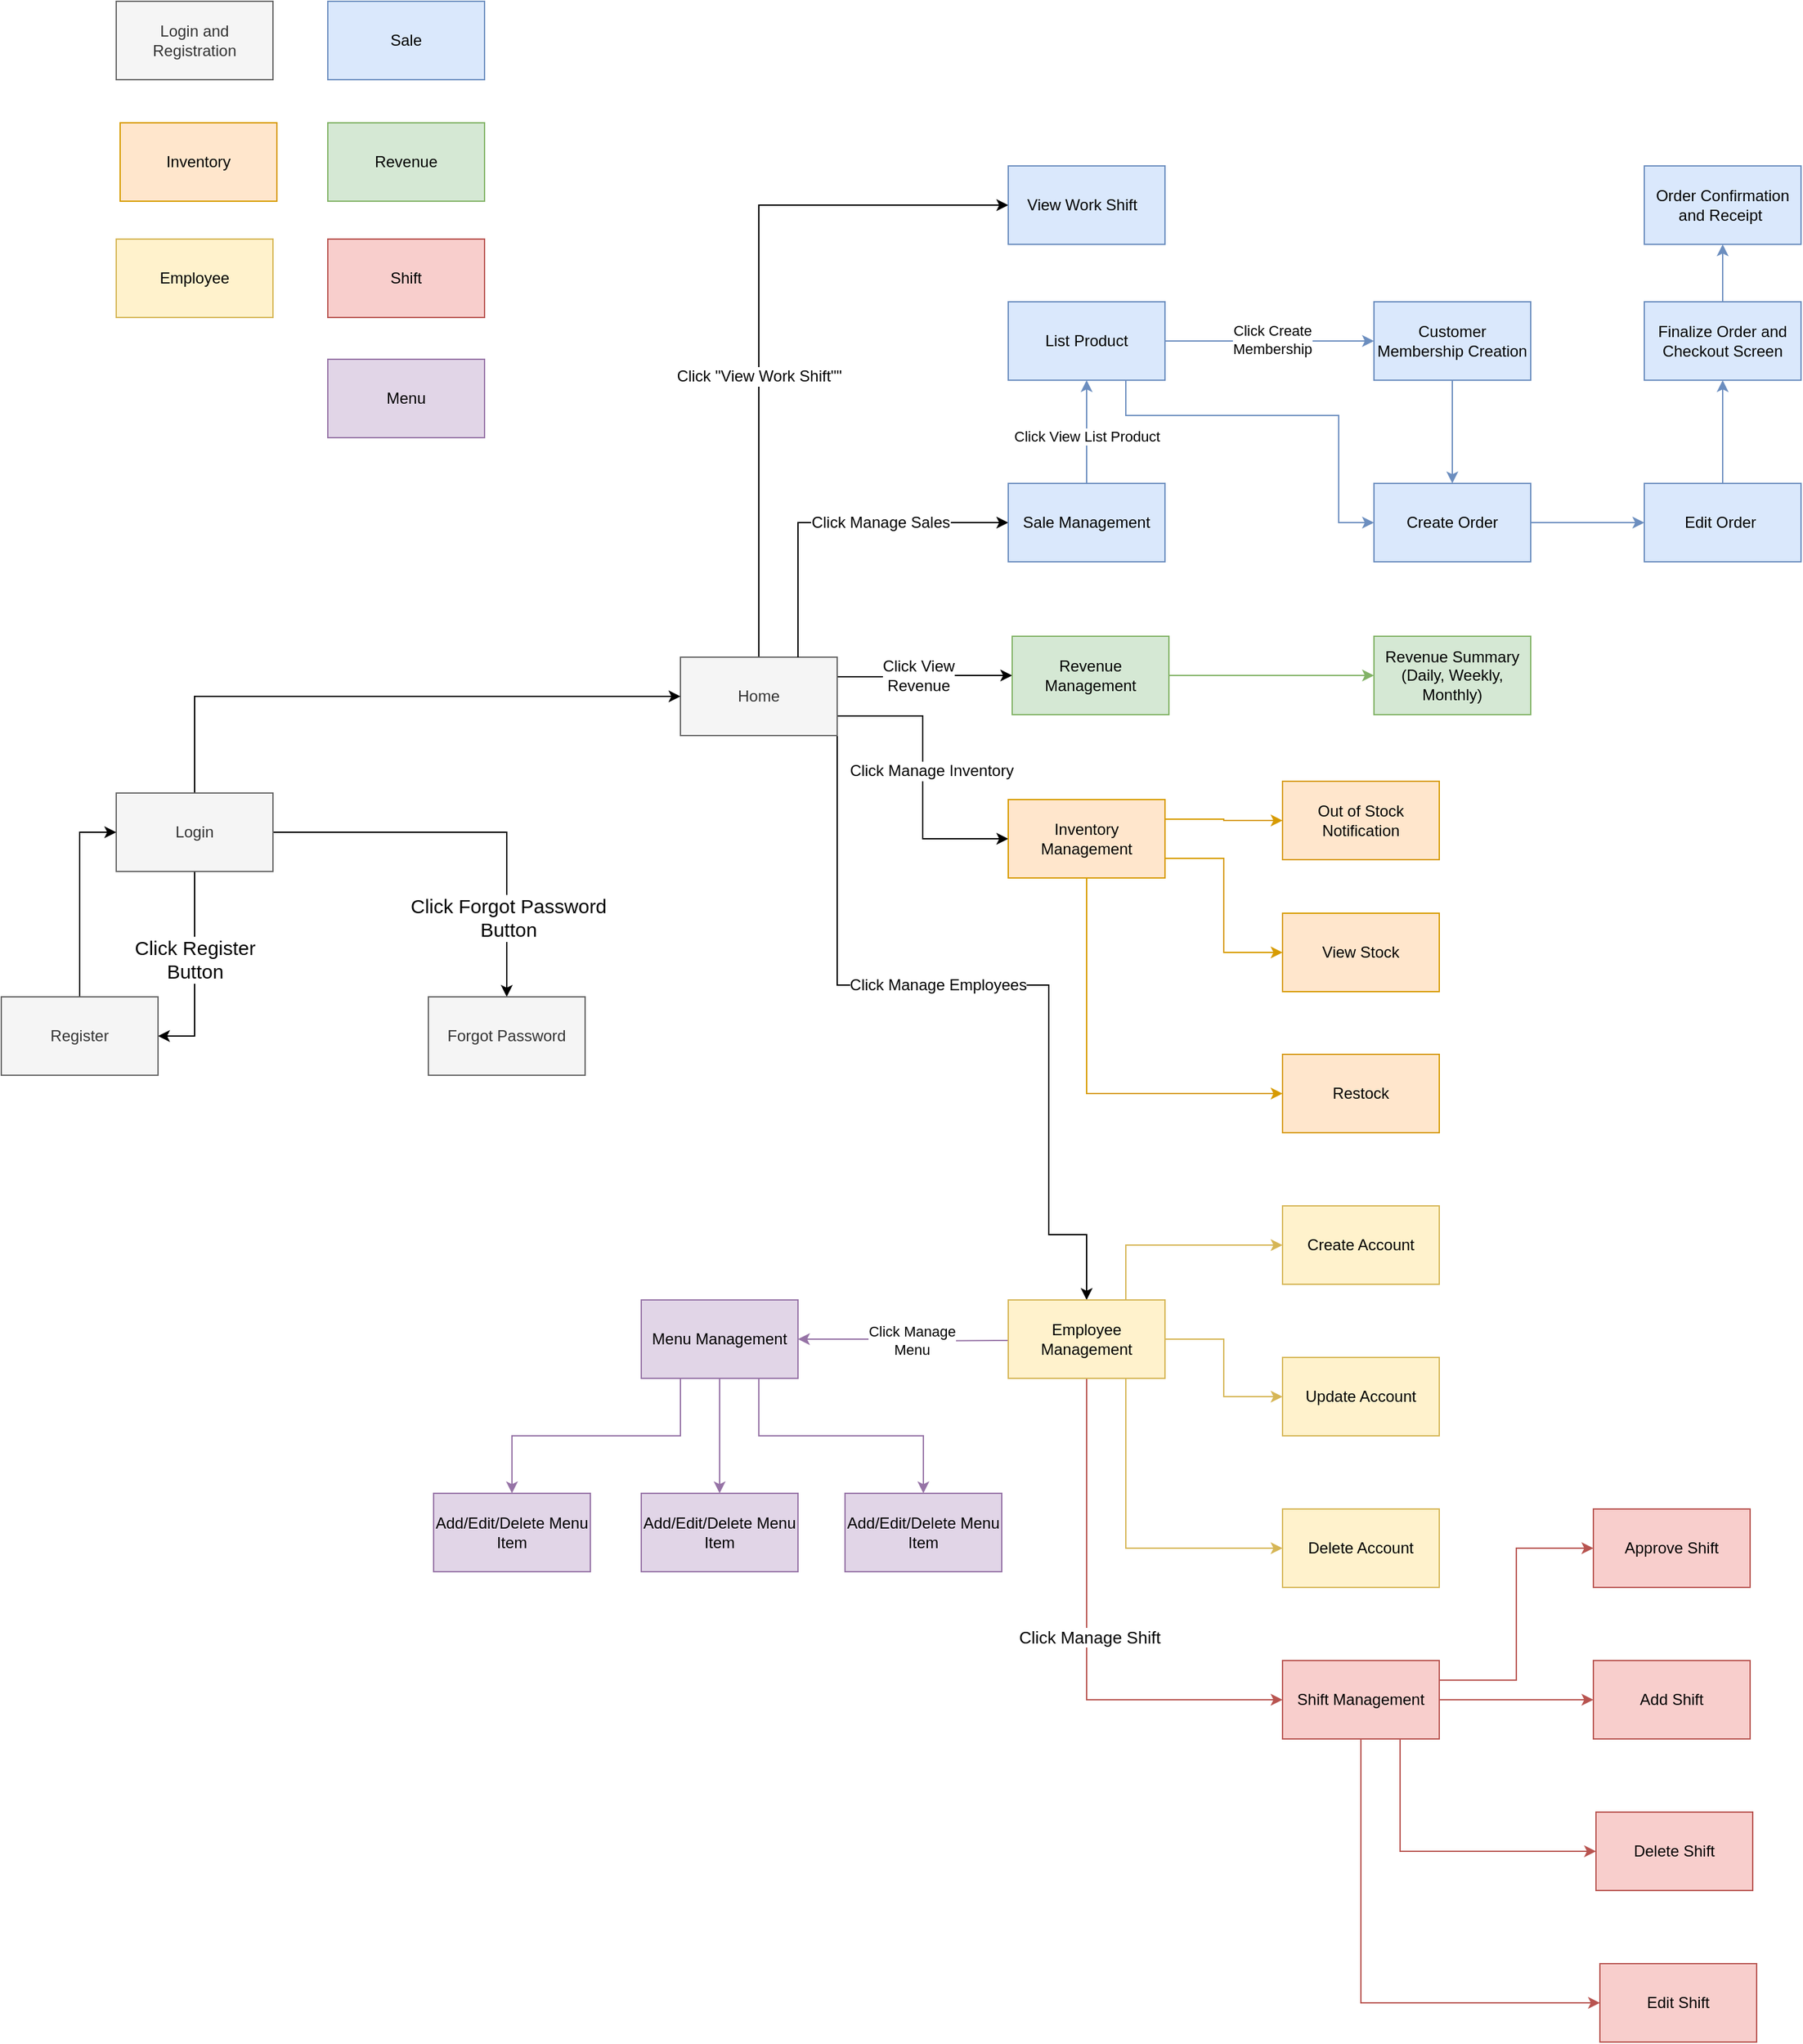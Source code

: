 <mxfile version="24.6.5" type="github">
  <diagram name="Trang-1" id="RzKyhoVmcDpTG9TGewKl">
    <mxGraphModel dx="2261" dy="1941" grid="0" gridSize="10" guides="1" tooltips="1" connect="1" arrows="1" fold="1" page="1" pageScale="1" pageWidth="827" pageHeight="1169" math="0" shadow="0">
      <root>
        <mxCell id="0" />
        <mxCell id="1" parent="0" />
        <mxCell id="57CtSV_6na7r310g0Dxn-39" style="edgeStyle=orthogonalEdgeStyle;rounded=0;orthogonalLoop=1;jettySize=auto;html=1;exitX=0.5;exitY=0;exitDx=0;exitDy=0;entryX=0;entryY=0.5;entryDx=0;entryDy=0;" parent="1" source="57CtSV_6na7r310g0Dxn-6" target="57CtSV_6na7r310g0Dxn-38" edge="1">
          <mxGeometry relative="1" as="geometry" />
        </mxCell>
        <mxCell id="57CtSV_6na7r310g0Dxn-48" value="Click &quot;View Work Shift&quot;&quot;" style="edgeLabel;html=1;align=center;verticalAlign=middle;resizable=0;points=[];fontSize=12;" parent="57CtSV_6na7r310g0Dxn-39" vertex="1" connectable="0">
          <mxGeometry x="0.19" y="-2" relative="1" as="geometry">
            <mxPoint x="-2" y="104" as="offset" />
          </mxGeometry>
        </mxCell>
        <mxCell id="57CtSV_6na7r310g0Dxn-63" style="edgeStyle=orthogonalEdgeStyle;rounded=0;orthogonalLoop=1;jettySize=auto;html=1;exitX=1;exitY=0.25;exitDx=0;exitDy=0;entryX=0;entryY=0.5;entryDx=0;entryDy=0;" parent="1" source="57CtSV_6na7r310g0Dxn-6" target="57CtSV_6na7r310g0Dxn-62" edge="1">
          <mxGeometry relative="1" as="geometry" />
        </mxCell>
        <mxCell id="57CtSV_6na7r310g0Dxn-64" value="Click View &lt;br&gt;Revenue" style="edgeLabel;html=1;align=center;verticalAlign=middle;resizable=0;points=[];fontSize=12;" parent="57CtSV_6na7r310g0Dxn-63" vertex="1" connectable="0">
          <mxGeometry x="-0.086" y="1" relative="1" as="geometry">
            <mxPoint as="offset" />
          </mxGeometry>
        </mxCell>
        <mxCell id="57CtSV_6na7r310g0Dxn-70" style="edgeStyle=orthogonalEdgeStyle;rounded=0;orthogonalLoop=1;jettySize=auto;html=1;exitX=1;exitY=0.75;exitDx=0;exitDy=0;entryX=0;entryY=0.5;entryDx=0;entryDy=0;" parent="1" source="57CtSV_6na7r310g0Dxn-6" target="57CtSV_6na7r310g0Dxn-68" edge="1">
          <mxGeometry relative="1" as="geometry" />
        </mxCell>
        <mxCell id="57CtSV_6na7r310g0Dxn-71" value="Click Manage Inventory" style="edgeLabel;html=1;align=center;verticalAlign=middle;resizable=0;points=[];fontSize=12;" parent="57CtSV_6na7r310g0Dxn-70" vertex="1" connectable="0">
          <mxGeometry x="-0.044" relative="1" as="geometry">
            <mxPoint x="6" as="offset" />
          </mxGeometry>
        </mxCell>
        <mxCell id="57CtSV_6na7r310g0Dxn-82" style="edgeStyle=orthogonalEdgeStyle;rounded=0;orthogonalLoop=1;jettySize=auto;html=1;exitX=1;exitY=1;exitDx=0;exitDy=0;entryX=0.5;entryY=0;entryDx=0;entryDy=0;" parent="1" source="57CtSV_6na7r310g0Dxn-6" target="57CtSV_6na7r310g0Dxn-79" edge="1">
          <mxGeometry relative="1" as="geometry">
            <Array as="points">
              <mxPoint x="189" y="147" />
              <mxPoint x="351" y="147" />
              <mxPoint x="351" y="338" />
              <mxPoint x="380" y="338" />
            </Array>
          </mxGeometry>
        </mxCell>
        <mxCell id="57CtSV_6na7r310g0Dxn-83" value="Click Manage Employees" style="edgeLabel;html=1;align=center;verticalAlign=middle;resizable=0;points=[];fontSize=12;" parent="57CtSV_6na7r310g0Dxn-82" vertex="1" connectable="0">
          <mxGeometry x="-0.139" relative="1" as="geometry">
            <mxPoint as="offset" />
          </mxGeometry>
        </mxCell>
        <mxCell id="57CtSV_6na7r310g0Dxn-6" value="Home" style="rounded=0;whiteSpace=wrap;html=1;fillColor=#f5f5f5;fontColor=#333333;strokeColor=#666666;" parent="1" vertex="1">
          <mxGeometry x="69" y="-104" width="120" height="60" as="geometry" />
        </mxCell>
        <mxCell id="57CtSV_6na7r310g0Dxn-12" style="edgeStyle=orthogonalEdgeStyle;rounded=0;orthogonalLoop=1;jettySize=auto;html=1;exitX=0.5;exitY=0;exitDx=0;exitDy=0;entryX=1;entryY=0.5;entryDx=0;entryDy=0;endArrow=none;endFill=0;startArrow=classic;startFill=1;" parent="1" source="57CtSV_6na7r310g0Dxn-7" target="57CtSV_6na7r310g0Dxn-8" edge="1">
          <mxGeometry relative="1" as="geometry" />
        </mxCell>
        <mxCell id="57CtSV_6na7r310g0Dxn-13" value="Click Forgot Password&lt;br style=&quot;font-size: 15px;&quot;&gt;Button" style="edgeLabel;html=1;align=center;verticalAlign=middle;resizable=0;points=[];fontSize=15;" parent="57CtSV_6na7r310g0Dxn-12" vertex="1" connectable="0">
          <mxGeometry x="0.295" relative="1" as="geometry">
            <mxPoint x="72" y="65" as="offset" />
          </mxGeometry>
        </mxCell>
        <mxCell id="57CtSV_6na7r310g0Dxn-7" value="Forgot Password" style="rounded=0;whiteSpace=wrap;html=1;fillColor=#f5f5f5;fontColor=#333333;strokeColor=#666666;" parent="1" vertex="1">
          <mxGeometry x="-124" y="156" width="120" height="60" as="geometry" />
        </mxCell>
        <mxCell id="57CtSV_6na7r310g0Dxn-11" style="edgeStyle=orthogonalEdgeStyle;rounded=0;orthogonalLoop=1;jettySize=auto;html=1;exitX=0.5;exitY=1;exitDx=0;exitDy=0;entryX=1;entryY=0.5;entryDx=0;entryDy=0;" parent="1" source="57CtSV_6na7r310g0Dxn-8" target="57CtSV_6na7r310g0Dxn-9" edge="1">
          <mxGeometry relative="1" as="geometry" />
        </mxCell>
        <mxCell id="57CtSV_6na7r310g0Dxn-120" style="edgeStyle=orthogonalEdgeStyle;rounded=0;orthogonalLoop=1;jettySize=auto;html=1;exitX=0.5;exitY=0;exitDx=0;exitDy=0;entryX=0;entryY=0.5;entryDx=0;entryDy=0;" parent="1" source="57CtSV_6na7r310g0Dxn-8" target="57CtSV_6na7r310g0Dxn-6" edge="1">
          <mxGeometry relative="1" as="geometry" />
        </mxCell>
        <mxCell id="57CtSV_6na7r310g0Dxn-8" value="Login" style="rounded=0;whiteSpace=wrap;html=1;fillColor=#f5f5f5;fontColor=#333333;strokeColor=#666666;" parent="1" vertex="1">
          <mxGeometry x="-363" width="120" height="60" as="geometry" />
        </mxCell>
        <mxCell id="57CtSV_6na7r310g0Dxn-15" style="edgeStyle=orthogonalEdgeStyle;rounded=0;orthogonalLoop=1;jettySize=auto;html=1;exitX=0.5;exitY=0;exitDx=0;exitDy=0;entryX=0;entryY=0.5;entryDx=0;entryDy=0;" parent="1" source="57CtSV_6na7r310g0Dxn-9" target="57CtSV_6na7r310g0Dxn-8" edge="1">
          <mxGeometry relative="1" as="geometry" />
        </mxCell>
        <mxCell id="57CtSV_6na7r310g0Dxn-9" value="Register" style="rounded=0;whiteSpace=wrap;html=1;fillColor=#f5f5f5;fontColor=#333333;strokeColor=#666666;" parent="1" vertex="1">
          <mxGeometry x="-451" y="156" width="120" height="60" as="geometry" />
        </mxCell>
        <mxCell id="57CtSV_6na7r310g0Dxn-14" value="Click Register&lt;br style=&quot;font-size: 15px;&quot;&gt;Button" style="edgeLabel;html=1;align=center;verticalAlign=middle;resizable=0;points=[];fontSize=15;" parent="1" vertex="1" connectable="0">
          <mxGeometry x="-303" y="127" as="geometry" />
        </mxCell>
        <mxCell id="57CtSV_6na7r310g0Dxn-30" value="Revenue" style="rounded=0;whiteSpace=wrap;html=1;fillColor=#d5e8d4;strokeColor=#82b366;" parent="1" vertex="1">
          <mxGeometry x="-201" y="-513" width="120" height="60" as="geometry" />
        </mxCell>
        <mxCell id="57CtSV_6na7r310g0Dxn-31" value="Inventory" style="rounded=0;whiteSpace=wrap;html=1;fillColor=#ffe6cc;strokeColor=#d79b00;" parent="1" vertex="1">
          <mxGeometry x="-360" y="-513" width="120" height="60" as="geometry" />
        </mxCell>
        <mxCell id="57CtSV_6na7r310g0Dxn-32" value="Sale" style="rounded=0;whiteSpace=wrap;html=1;fillColor=#dae8fc;strokeColor=#6c8ebf;" parent="1" vertex="1">
          <mxGeometry x="-201" y="-606" width="120" height="60" as="geometry" />
        </mxCell>
        <mxCell id="57CtSV_6na7r310g0Dxn-34" value="Employee" style="rounded=0;whiteSpace=wrap;html=1;fillColor=#fff2cc;strokeColor=#d6b656;" parent="1" vertex="1">
          <mxGeometry x="-363" y="-424" width="120" height="60" as="geometry" />
        </mxCell>
        <mxCell id="57CtSV_6na7r310g0Dxn-35" value="Login and Registration" style="rounded=0;whiteSpace=wrap;html=1;fillColor=#f5f5f5;fontColor=#333333;strokeColor=#666666;" parent="1" vertex="1">
          <mxGeometry x="-363" y="-606" width="120" height="60" as="geometry" />
        </mxCell>
        <mxCell id="57CtSV_6na7r310g0Dxn-36" value="Shift" style="rounded=0;whiteSpace=wrap;html=1;fillColor=#f8cecc;strokeColor=#b85450;" parent="1" vertex="1">
          <mxGeometry x="-201" y="-424" width="120" height="60" as="geometry" />
        </mxCell>
        <mxCell id="57CtSV_6na7r310g0Dxn-37" value="Menu" style="rounded=0;whiteSpace=wrap;html=1;fillColor=#e1d5e7;strokeColor=#9673a6;" parent="1" vertex="1">
          <mxGeometry x="-201" y="-332" width="120" height="60" as="geometry" />
        </mxCell>
        <mxCell id="57CtSV_6na7r310g0Dxn-49" style="edgeStyle=orthogonalEdgeStyle;rounded=0;orthogonalLoop=1;jettySize=auto;html=1;entryX=0;entryY=0.5;entryDx=0;entryDy=0;exitX=0.75;exitY=0;exitDx=0;exitDy=0;" parent="1" source="57CtSV_6na7r310g0Dxn-6" target="57CtSV_6na7r310g0Dxn-47" edge="1">
          <mxGeometry relative="1" as="geometry">
            <mxPoint x="118" y="-196" as="sourcePoint" />
          </mxGeometry>
        </mxCell>
        <mxCell id="57CtSV_6na7r310g0Dxn-50" value="Click Manage Sales" style="edgeLabel;html=1;align=center;verticalAlign=middle;resizable=0;points=[];fontSize=12;" parent="57CtSV_6na7r310g0Dxn-49" vertex="1" connectable="0">
          <mxGeometry x="-0.026" relative="1" as="geometry">
            <mxPoint x="37" as="offset" />
          </mxGeometry>
        </mxCell>
        <mxCell id="57CtSV_6na7r310g0Dxn-38" value="View Work Shift&amp;nbsp;&amp;nbsp;" style="rounded=0;whiteSpace=wrap;html=1;fillColor=#dae8fc;strokeColor=#6c8ebf;" parent="1" vertex="1">
          <mxGeometry x="320" y="-480" width="120" height="60" as="geometry" />
        </mxCell>
        <mxCell id="57CtSV_6na7r310g0Dxn-43" value="Order Confirmation and Receipt&amp;nbsp;" style="rounded=0;whiteSpace=wrap;html=1;fillColor=#dae8fc;strokeColor=#6c8ebf;" parent="1" vertex="1">
          <mxGeometry x="807" y="-480" width="120" height="60" as="geometry" />
        </mxCell>
        <mxCell id="57CtSV_6na7r310g0Dxn-61" style="edgeStyle=orthogonalEdgeStyle;rounded=0;orthogonalLoop=1;jettySize=auto;html=1;exitX=0.5;exitY=0;exitDx=0;exitDy=0;entryX=0.5;entryY=1;entryDx=0;entryDy=0;fillColor=#dae8fc;strokeColor=#6c8ebf;" parent="1" source="57CtSV_6na7r310g0Dxn-44" target="57CtSV_6na7r310g0Dxn-43" edge="1">
          <mxGeometry relative="1" as="geometry" />
        </mxCell>
        <mxCell id="57CtSV_6na7r310g0Dxn-44" value="Finalize Order and Checkout Screen" style="rounded=0;whiteSpace=wrap;html=1;fillColor=#dae8fc;strokeColor=#6c8ebf;" parent="1" vertex="1">
          <mxGeometry x="807" y="-376" width="120" height="60" as="geometry" />
        </mxCell>
        <mxCell id="57CtSV_6na7r310g0Dxn-60" style="edgeStyle=orthogonalEdgeStyle;rounded=0;orthogonalLoop=1;jettySize=auto;html=1;exitX=0.5;exitY=0;exitDx=0;exitDy=0;entryX=0.5;entryY=1;entryDx=0;entryDy=0;fillColor=#dae8fc;strokeColor=#6c8ebf;" parent="1" source="57CtSV_6na7r310g0Dxn-45" target="57CtSV_6na7r310g0Dxn-44" edge="1">
          <mxGeometry relative="1" as="geometry" />
        </mxCell>
        <mxCell id="57CtSV_6na7r310g0Dxn-45" value="Edit Order&amp;nbsp;" style="rounded=0;whiteSpace=wrap;html=1;fillColor=#dae8fc;strokeColor=#6c8ebf;" parent="1" vertex="1">
          <mxGeometry x="807" y="-237" width="120" height="60" as="geometry" />
        </mxCell>
        <mxCell id="s_wM21wHGqO_G4p65eyy-5" style="edgeStyle=orthogonalEdgeStyle;rounded=0;orthogonalLoop=1;jettySize=auto;html=1;exitX=0.5;exitY=1;exitDx=0;exitDy=0;entryX=0.5;entryY=0;entryDx=0;entryDy=0;fillColor=#dae8fc;strokeColor=#6c8ebf;" edge="1" parent="1" source="57CtSV_6na7r310g0Dxn-46" target="57CtSV_6na7r310g0Dxn-53">
          <mxGeometry relative="1" as="geometry" />
        </mxCell>
        <mxCell id="57CtSV_6na7r310g0Dxn-46" value="Customer Membership Creation" style="rounded=0;whiteSpace=wrap;html=1;fillColor=#dae8fc;strokeColor=#6c8ebf;" parent="1" vertex="1">
          <mxGeometry x="600" y="-376" width="120" height="60" as="geometry" />
        </mxCell>
        <mxCell id="s_wM21wHGqO_G4p65eyy-2" style="edgeStyle=orthogonalEdgeStyle;rounded=0;orthogonalLoop=1;jettySize=auto;html=1;exitX=0.5;exitY=0;exitDx=0;exitDy=0;entryX=0.5;entryY=1;entryDx=0;entryDy=0;fillColor=#dae8fc;strokeColor=#6c8ebf;" edge="1" parent="1" source="57CtSV_6na7r310g0Dxn-47" target="s_wM21wHGqO_G4p65eyy-1">
          <mxGeometry relative="1" as="geometry" />
        </mxCell>
        <mxCell id="s_wM21wHGqO_G4p65eyy-6" value="Click View List Product" style="edgeLabel;html=1;align=center;verticalAlign=middle;resizable=0;points=[];" vertex="1" connectable="0" parent="s_wM21wHGqO_G4p65eyy-2">
          <mxGeometry x="-0.089" relative="1" as="geometry">
            <mxPoint as="offset" />
          </mxGeometry>
        </mxCell>
        <mxCell id="57CtSV_6na7r310g0Dxn-47" value="Sale Management" style="rounded=0;whiteSpace=wrap;html=1;fillColor=#dae8fc;strokeColor=#6c8ebf;" parent="1" vertex="1">
          <mxGeometry x="320" y="-237" width="120" height="60" as="geometry" />
        </mxCell>
        <mxCell id="57CtSV_6na7r310g0Dxn-59" style="edgeStyle=orthogonalEdgeStyle;rounded=0;orthogonalLoop=1;jettySize=auto;html=1;exitX=1;exitY=0.5;exitDx=0;exitDy=0;entryX=0;entryY=0.5;entryDx=0;entryDy=0;fillColor=#dae8fc;strokeColor=#6c8ebf;" parent="1" source="57CtSV_6na7r310g0Dxn-53" target="57CtSV_6na7r310g0Dxn-45" edge="1">
          <mxGeometry relative="1" as="geometry" />
        </mxCell>
        <mxCell id="57CtSV_6na7r310g0Dxn-53" value="Create Order" style="rounded=0;whiteSpace=wrap;html=1;fillColor=#dae8fc;strokeColor=#6c8ebf;" parent="1" vertex="1">
          <mxGeometry x="600" y="-237" width="120" height="60" as="geometry" />
        </mxCell>
        <mxCell id="57CtSV_6na7r310g0Dxn-66" style="edgeStyle=orthogonalEdgeStyle;rounded=0;orthogonalLoop=1;jettySize=auto;html=1;exitX=1;exitY=0.5;exitDx=0;exitDy=0;entryX=0;entryY=0.5;entryDx=0;entryDy=0;fillColor=#d5e8d4;strokeColor=#82b366;" parent="1" source="57CtSV_6na7r310g0Dxn-62" target="57CtSV_6na7r310g0Dxn-65" edge="1">
          <mxGeometry relative="1" as="geometry" />
        </mxCell>
        <mxCell id="57CtSV_6na7r310g0Dxn-62" value="Revenue Management" style="rounded=0;whiteSpace=wrap;html=1;fillColor=#d5e8d4;strokeColor=#82b366;" parent="1" vertex="1">
          <mxGeometry x="323" y="-120" width="120" height="60" as="geometry" />
        </mxCell>
        <mxCell id="57CtSV_6na7r310g0Dxn-65" value="Revenue Summary (Daily, Weekly, Monthly)" style="rounded=0;whiteSpace=wrap;html=1;fillColor=#d5e8d4;strokeColor=#82b366;" parent="1" vertex="1">
          <mxGeometry x="600" y="-120" width="120" height="60" as="geometry" />
        </mxCell>
        <mxCell id="57CtSV_6na7r310g0Dxn-76" style="edgeStyle=orthogonalEdgeStyle;rounded=0;orthogonalLoop=1;jettySize=auto;html=1;exitX=1;exitY=0.75;exitDx=0;exitDy=0;entryX=0;entryY=0.5;entryDx=0;entryDy=0;fillColor=#ffe6cc;strokeColor=#d79b00;" parent="1" source="57CtSV_6na7r310g0Dxn-68" target="57CtSV_6na7r310g0Dxn-72" edge="1">
          <mxGeometry relative="1" as="geometry" />
        </mxCell>
        <mxCell id="57CtSV_6na7r310g0Dxn-77" style="edgeStyle=orthogonalEdgeStyle;rounded=0;orthogonalLoop=1;jettySize=auto;html=1;exitX=0.5;exitY=1;exitDx=0;exitDy=0;entryX=0;entryY=0.5;entryDx=0;entryDy=0;fillColor=#ffe6cc;strokeColor=#d79b00;" parent="1" source="57CtSV_6na7r310g0Dxn-68" target="57CtSV_6na7r310g0Dxn-73" edge="1">
          <mxGeometry relative="1" as="geometry" />
        </mxCell>
        <mxCell id="57CtSV_6na7r310g0Dxn-78" style="edgeStyle=orthogonalEdgeStyle;rounded=0;orthogonalLoop=1;jettySize=auto;html=1;exitX=1;exitY=0.25;exitDx=0;exitDy=0;entryX=0;entryY=0.5;entryDx=0;entryDy=0;fillColor=#ffe6cc;strokeColor=#d79b00;" parent="1" source="57CtSV_6na7r310g0Dxn-68" target="57CtSV_6na7r310g0Dxn-74" edge="1">
          <mxGeometry relative="1" as="geometry" />
        </mxCell>
        <mxCell id="57CtSV_6na7r310g0Dxn-68" value="Inventory Management" style="rounded=0;whiteSpace=wrap;html=1;fillColor=#ffe6cc;strokeColor=#d79b00;" parent="1" vertex="1">
          <mxGeometry x="320" y="5" width="120" height="60" as="geometry" />
        </mxCell>
        <mxCell id="57CtSV_6na7r310g0Dxn-72" value="View Stock" style="rounded=0;whiteSpace=wrap;html=1;fillColor=#ffe6cc;strokeColor=#d79b00;" parent="1" vertex="1">
          <mxGeometry x="530" y="92" width="120" height="60" as="geometry" />
        </mxCell>
        <mxCell id="57CtSV_6na7r310g0Dxn-73" value="Restock" style="rounded=0;whiteSpace=wrap;html=1;fillColor=#ffe6cc;strokeColor=#d79b00;" parent="1" vertex="1">
          <mxGeometry x="530" y="200" width="120" height="60" as="geometry" />
        </mxCell>
        <mxCell id="57CtSV_6na7r310g0Dxn-74" value="Out of Stock Notification" style="rounded=0;whiteSpace=wrap;html=1;fillColor=#ffe6cc;strokeColor=#d79b00;" parent="1" vertex="1">
          <mxGeometry x="530" y="-9" width="120" height="60" as="geometry" />
        </mxCell>
        <mxCell id="57CtSV_6na7r310g0Dxn-88" style="edgeStyle=orthogonalEdgeStyle;rounded=0;orthogonalLoop=1;jettySize=auto;html=1;exitX=0.75;exitY=0;exitDx=0;exitDy=0;entryX=0;entryY=0.5;entryDx=0;entryDy=0;fillColor=#fff2cc;strokeColor=#d6b656;" parent="1" source="57CtSV_6na7r310g0Dxn-79" target="57CtSV_6na7r310g0Dxn-87" edge="1">
          <mxGeometry relative="1" as="geometry" />
        </mxCell>
        <mxCell id="57CtSV_6na7r310g0Dxn-89" style="edgeStyle=orthogonalEdgeStyle;rounded=0;orthogonalLoop=1;jettySize=auto;html=1;exitX=1;exitY=0.5;exitDx=0;exitDy=0;entryX=0;entryY=0.5;entryDx=0;entryDy=0;fillColor=#fff2cc;strokeColor=#d6b656;" parent="1" source="57CtSV_6na7r310g0Dxn-79" target="57CtSV_6na7r310g0Dxn-86" edge="1">
          <mxGeometry relative="1" as="geometry" />
        </mxCell>
        <mxCell id="57CtSV_6na7r310g0Dxn-90" style="edgeStyle=orthogonalEdgeStyle;rounded=0;orthogonalLoop=1;jettySize=auto;html=1;exitX=0.75;exitY=1;exitDx=0;exitDy=0;entryX=0;entryY=0.5;entryDx=0;entryDy=0;fillColor=#fff2cc;strokeColor=#d6b656;" parent="1" source="57CtSV_6na7r310g0Dxn-79" target="57CtSV_6na7r310g0Dxn-85" edge="1">
          <mxGeometry relative="1" as="geometry" />
        </mxCell>
        <mxCell id="57CtSV_6na7r310g0Dxn-91" style="edgeStyle=orthogonalEdgeStyle;rounded=0;orthogonalLoop=1;jettySize=auto;html=1;exitX=0.5;exitY=1;exitDx=0;exitDy=0;entryX=0;entryY=0.5;entryDx=0;entryDy=0;fillColor=#f8cecc;strokeColor=#b85450;" parent="1" source="57CtSV_6na7r310g0Dxn-79" target="57CtSV_6na7r310g0Dxn-84" edge="1">
          <mxGeometry relative="1" as="geometry" />
        </mxCell>
        <mxCell id="57CtSV_6na7r310g0Dxn-101" value="Click&amp;nbsp;Manage Shift" style="edgeLabel;html=1;align=center;verticalAlign=middle;resizable=0;points=[];fontSize=13;" parent="57CtSV_6na7r310g0Dxn-91" vertex="1" connectable="0">
          <mxGeometry y="2" relative="1" as="geometry">
            <mxPoint as="offset" />
          </mxGeometry>
        </mxCell>
        <mxCell id="57CtSV_6na7r310g0Dxn-112" style="edgeStyle=orthogonalEdgeStyle;rounded=0;orthogonalLoop=1;jettySize=auto;html=1;exitX=0;exitY=0.5;exitDx=0;exitDy=0;entryX=1;entryY=0.5;entryDx=0;entryDy=0;fillColor=#e1d5e7;strokeColor=#9673a6;" parent="1" target="57CtSV_6na7r310g0Dxn-111" edge="1">
          <mxGeometry relative="1" as="geometry">
            <mxPoint x="320" y="419" as="sourcePoint" />
            <mxPoint x="189" y="420" as="targetPoint" />
          </mxGeometry>
        </mxCell>
        <mxCell id="57CtSV_6na7r310g0Dxn-114" value="Click Manage &lt;br&gt;Menu" style="edgeLabel;html=1;align=center;verticalAlign=middle;resizable=0;points=[];" parent="57CtSV_6na7r310g0Dxn-112" vertex="1" connectable="0">
          <mxGeometry x="-0.089" y="-1" relative="1" as="geometry">
            <mxPoint as="offset" />
          </mxGeometry>
        </mxCell>
        <mxCell id="57CtSV_6na7r310g0Dxn-79" value="Employee Management" style="rounded=0;whiteSpace=wrap;html=1;fillColor=#fff2cc;strokeColor=#d6b656;" parent="1" vertex="1">
          <mxGeometry x="320" y="388" width="120" height="60" as="geometry" />
        </mxCell>
        <mxCell id="57CtSV_6na7r310g0Dxn-104" style="edgeStyle=orthogonalEdgeStyle;rounded=0;orthogonalLoop=1;jettySize=auto;html=1;exitX=1;exitY=0.25;exitDx=0;exitDy=0;entryX=0;entryY=0.5;entryDx=0;entryDy=0;fillColor=#f8cecc;strokeColor=#b85450;" parent="1" source="57CtSV_6na7r310g0Dxn-84" target="57CtSV_6na7r310g0Dxn-96" edge="1">
          <mxGeometry relative="1" as="geometry" />
        </mxCell>
        <mxCell id="57CtSV_6na7r310g0Dxn-105" style="edgeStyle=orthogonalEdgeStyle;rounded=0;orthogonalLoop=1;jettySize=auto;html=1;exitX=1;exitY=0.5;exitDx=0;exitDy=0;entryX=0;entryY=0.5;entryDx=0;entryDy=0;fillColor=#f8cecc;strokeColor=#b85450;" parent="1" source="57CtSV_6na7r310g0Dxn-84" target="57CtSV_6na7r310g0Dxn-93" edge="1">
          <mxGeometry relative="1" as="geometry" />
        </mxCell>
        <mxCell id="57CtSV_6na7r310g0Dxn-106" style="edgeStyle=orthogonalEdgeStyle;rounded=0;orthogonalLoop=1;jettySize=auto;html=1;exitX=0.75;exitY=1;exitDx=0;exitDy=0;entryX=0;entryY=0.5;entryDx=0;entryDy=0;fillColor=#f8cecc;strokeColor=#b85450;" parent="1" source="57CtSV_6na7r310g0Dxn-84" target="57CtSV_6na7r310g0Dxn-94" edge="1">
          <mxGeometry relative="1" as="geometry" />
        </mxCell>
        <mxCell id="57CtSV_6na7r310g0Dxn-107" style="edgeStyle=orthogonalEdgeStyle;rounded=0;orthogonalLoop=1;jettySize=auto;html=1;exitX=0.5;exitY=1;exitDx=0;exitDy=0;entryX=0;entryY=0.5;entryDx=0;entryDy=0;fillColor=#f8cecc;strokeColor=#b85450;" parent="1" source="57CtSV_6na7r310g0Dxn-84" target="57CtSV_6na7r310g0Dxn-95" edge="1">
          <mxGeometry relative="1" as="geometry" />
        </mxCell>
        <mxCell id="57CtSV_6na7r310g0Dxn-84" value="Shift Management" style="rounded=0;whiteSpace=wrap;html=1;fillColor=#f8cecc;strokeColor=#b85450;" parent="1" vertex="1">
          <mxGeometry x="530" y="664" width="120" height="60" as="geometry" />
        </mxCell>
        <mxCell id="57CtSV_6na7r310g0Dxn-85" value="Delete Account" style="rounded=0;whiteSpace=wrap;html=1;fillColor=#fff2cc;strokeColor=#d6b656;" parent="1" vertex="1">
          <mxGeometry x="530" y="548" width="120" height="60" as="geometry" />
        </mxCell>
        <mxCell id="57CtSV_6na7r310g0Dxn-86" value="Update Account" style="rounded=0;whiteSpace=wrap;html=1;fillColor=#fff2cc;strokeColor=#d6b656;" parent="1" vertex="1">
          <mxGeometry x="530" y="432" width="120" height="60" as="geometry" />
        </mxCell>
        <mxCell id="57CtSV_6na7r310g0Dxn-87" value="Create Account" style="rounded=0;whiteSpace=wrap;html=1;fillColor=#fff2cc;strokeColor=#d6b656;" parent="1" vertex="1">
          <mxGeometry x="530" y="316" width="120" height="60" as="geometry" />
        </mxCell>
        <mxCell id="57CtSV_6na7r310g0Dxn-93" value="Add Shift" style="rounded=0;whiteSpace=wrap;html=1;fillColor=#f8cecc;strokeColor=#b85450;" parent="1" vertex="1">
          <mxGeometry x="768" y="664" width="120" height="60" as="geometry" />
        </mxCell>
        <mxCell id="57CtSV_6na7r310g0Dxn-94" value="Delete Shift" style="rounded=0;whiteSpace=wrap;html=1;fillColor=#f8cecc;strokeColor=#b85450;" parent="1" vertex="1">
          <mxGeometry x="770" y="780" width="120" height="60" as="geometry" />
        </mxCell>
        <mxCell id="57CtSV_6na7r310g0Dxn-95" value="Edit Shift" style="rounded=0;whiteSpace=wrap;html=1;fillColor=#f8cecc;strokeColor=#b85450;" parent="1" vertex="1">
          <mxGeometry x="773" y="896" width="120" height="60" as="geometry" />
        </mxCell>
        <mxCell id="57CtSV_6na7r310g0Dxn-96" value="Approve Shift" style="rounded=0;whiteSpace=wrap;html=1;fillColor=#f8cecc;strokeColor=#b85450;" parent="1" vertex="1">
          <mxGeometry x="768" y="548" width="120" height="60" as="geometry" />
        </mxCell>
        <mxCell id="57CtSV_6na7r310g0Dxn-109" value="Add/Edit/Delete Menu Item" style="rounded=0;whiteSpace=wrap;html=1;fillColor=#e1d5e7;strokeColor=#9673a6;" parent="1" vertex="1">
          <mxGeometry x="195" y="536" width="120" height="60" as="geometry" />
        </mxCell>
        <mxCell id="57CtSV_6na7r310g0Dxn-117" style="edgeStyle=orthogonalEdgeStyle;rounded=0;orthogonalLoop=1;jettySize=auto;html=1;exitX=0.5;exitY=1;exitDx=0;exitDy=0;entryX=0.5;entryY=0;entryDx=0;entryDy=0;fillColor=#e1d5e7;strokeColor=#9673a6;" parent="1" source="57CtSV_6na7r310g0Dxn-111" target="57CtSV_6na7r310g0Dxn-115" edge="1">
          <mxGeometry relative="1" as="geometry" />
        </mxCell>
        <mxCell id="57CtSV_6na7r310g0Dxn-118" style="edgeStyle=orthogonalEdgeStyle;rounded=0;orthogonalLoop=1;jettySize=auto;html=1;exitX=0.75;exitY=1;exitDx=0;exitDy=0;entryX=0.5;entryY=0;entryDx=0;entryDy=0;fillColor=#e1d5e7;strokeColor=#9673a6;" parent="1" source="57CtSV_6na7r310g0Dxn-111" target="57CtSV_6na7r310g0Dxn-109" edge="1">
          <mxGeometry relative="1" as="geometry" />
        </mxCell>
        <mxCell id="57CtSV_6na7r310g0Dxn-119" style="edgeStyle=orthogonalEdgeStyle;rounded=0;orthogonalLoop=1;jettySize=auto;html=1;exitX=0.25;exitY=1;exitDx=0;exitDy=0;entryX=0.5;entryY=0;entryDx=0;entryDy=0;fillColor=#e1d5e7;strokeColor=#9673a6;" parent="1" source="57CtSV_6na7r310g0Dxn-111" target="57CtSV_6na7r310g0Dxn-116" edge="1">
          <mxGeometry relative="1" as="geometry" />
        </mxCell>
        <mxCell id="57CtSV_6na7r310g0Dxn-111" value="Menu Management" style="rounded=0;whiteSpace=wrap;html=1;fillColor=#e1d5e7;strokeColor=#9673a6;" parent="1" vertex="1">
          <mxGeometry x="39" y="388" width="120" height="60" as="geometry" />
        </mxCell>
        <mxCell id="57CtSV_6na7r310g0Dxn-115" value="Add/Edit/Delete Menu Item" style="rounded=0;whiteSpace=wrap;html=1;fillColor=#e1d5e7;strokeColor=#9673a6;" parent="1" vertex="1">
          <mxGeometry x="39" y="536" width="120" height="60" as="geometry" />
        </mxCell>
        <mxCell id="57CtSV_6na7r310g0Dxn-116" value="Add/Edit/Delete Menu Item" style="rounded=0;whiteSpace=wrap;html=1;fillColor=#e1d5e7;strokeColor=#9673a6;" parent="1" vertex="1">
          <mxGeometry x="-120" y="536" width="120" height="60" as="geometry" />
        </mxCell>
        <mxCell id="s_wM21wHGqO_G4p65eyy-3" style="edgeStyle=orthogonalEdgeStyle;rounded=0;orthogonalLoop=1;jettySize=auto;html=1;exitX=1;exitY=0.5;exitDx=0;exitDy=0;entryX=0;entryY=0.5;entryDx=0;entryDy=0;fillColor=#dae8fc;strokeColor=#6c8ebf;" edge="1" parent="1" source="s_wM21wHGqO_G4p65eyy-1" target="57CtSV_6na7r310g0Dxn-46">
          <mxGeometry relative="1" as="geometry" />
        </mxCell>
        <mxCell id="s_wM21wHGqO_G4p65eyy-7" value="Click Create &lt;br&gt;Membership" style="edgeLabel;html=1;align=center;verticalAlign=middle;resizable=0;points=[];" vertex="1" connectable="0" parent="s_wM21wHGqO_G4p65eyy-3">
          <mxGeometry x="0.025" y="1" relative="1" as="geometry">
            <mxPoint as="offset" />
          </mxGeometry>
        </mxCell>
        <mxCell id="s_wM21wHGqO_G4p65eyy-9" style="edgeStyle=orthogonalEdgeStyle;rounded=0;orthogonalLoop=1;jettySize=auto;html=1;exitX=0.75;exitY=1;exitDx=0;exitDy=0;entryX=0;entryY=0.5;entryDx=0;entryDy=0;fillColor=#dae8fc;strokeColor=#6c8ebf;" edge="1" parent="1" source="s_wM21wHGqO_G4p65eyy-1" target="57CtSV_6na7r310g0Dxn-53">
          <mxGeometry relative="1" as="geometry">
            <Array as="points">
              <mxPoint x="410" y="-289" />
              <mxPoint x="573" y="-289" />
            </Array>
          </mxGeometry>
        </mxCell>
        <mxCell id="s_wM21wHGqO_G4p65eyy-1" value="List Product" style="rounded=0;whiteSpace=wrap;html=1;fillColor=#dae8fc;strokeColor=#6c8ebf;" vertex="1" parent="1">
          <mxGeometry x="320" y="-376" width="120" height="60" as="geometry" />
        </mxCell>
      </root>
    </mxGraphModel>
  </diagram>
</mxfile>
